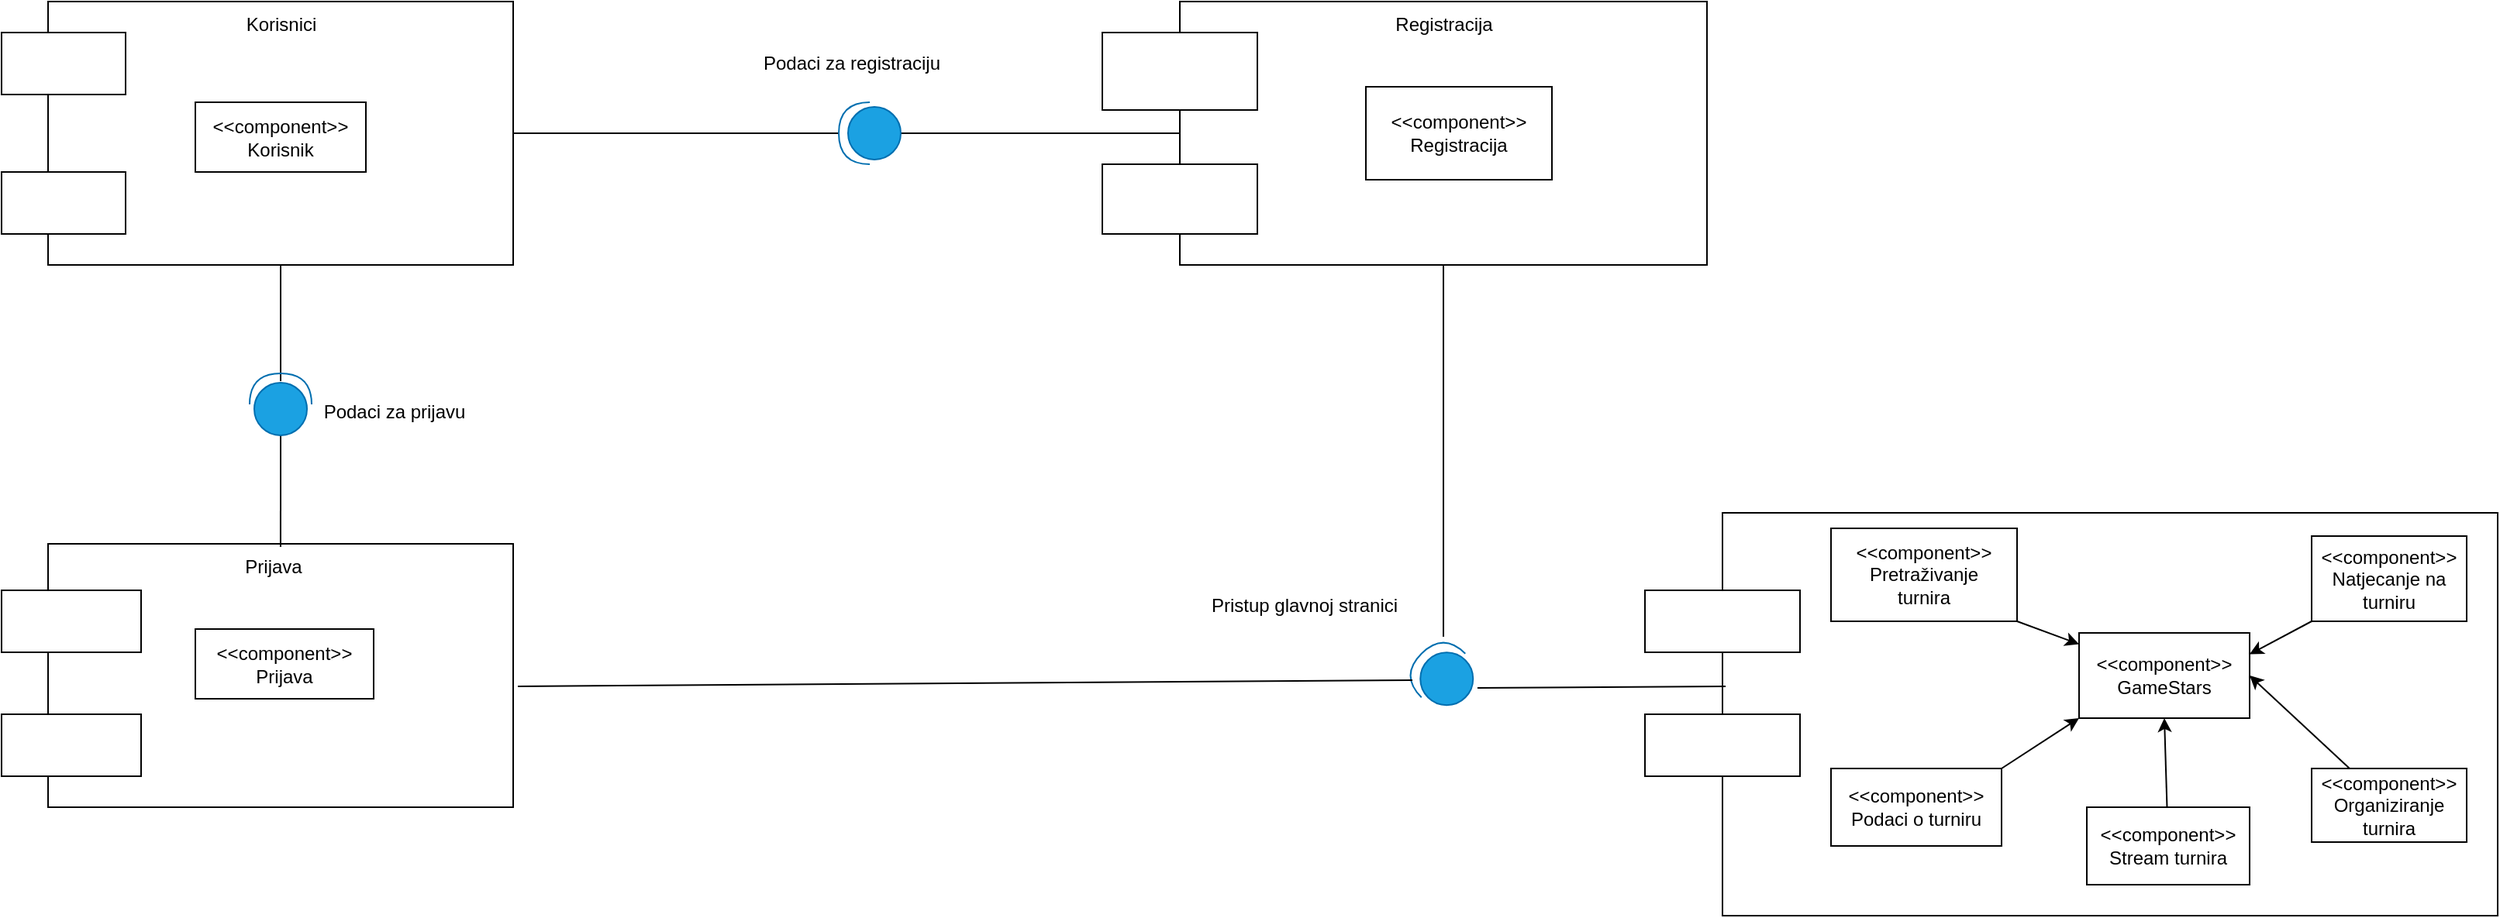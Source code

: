 <mxfile version="24.5.4" type="device">
  <diagram name="Page-1" id="tB17wN616VJsBFloNTNY">
    <mxGraphModel dx="555" dy="935" grid="1" gridSize="10" guides="1" tooltips="1" connect="1" arrows="1" fold="1" page="1" pageScale="1" pageWidth="900" pageHeight="1600" math="0" shadow="0">
      <root>
        <mxCell id="0" />
        <mxCell id="1" parent="0" />
        <mxCell id="14FmyEmeMZrpgVxtt077-1" value="" style="rounded=0;whiteSpace=wrap;html=1;" vertex="1" parent="1">
          <mxGeometry x="40" y="40" width="300" height="170" as="geometry" />
        </mxCell>
        <mxCell id="14FmyEmeMZrpgVxtt077-2" value="" style="rounded=0;whiteSpace=wrap;html=1;" vertex="1" parent="1">
          <mxGeometry x="10" y="60" width="80" height="40" as="geometry" />
        </mxCell>
        <mxCell id="14FmyEmeMZrpgVxtt077-3" value="" style="rounded=0;whiteSpace=wrap;html=1;" vertex="1" parent="1">
          <mxGeometry x="10" y="150" width="80" height="40" as="geometry" />
        </mxCell>
        <mxCell id="14FmyEmeMZrpgVxtt077-4" value="&amp;lt;&amp;lt;component&amp;gt;&amp;gt;&lt;br&gt;Korisnik" style="rounded=0;whiteSpace=wrap;html=1;" vertex="1" parent="1">
          <mxGeometry x="135" y="105" width="110" height="45" as="geometry" />
        </mxCell>
        <mxCell id="14FmyEmeMZrpgVxtt077-5" value="Korisnici" style="text;html=1;align=center;verticalAlign=middle;resizable=0;points=[];autosize=1;strokeColor=none;fillColor=none;" vertex="1" parent="1">
          <mxGeometry x="155" y="40" width="70" height="30" as="geometry" />
        </mxCell>
        <mxCell id="14FmyEmeMZrpgVxtt077-6" value="" style="rounded=0;whiteSpace=wrap;html=1;" vertex="1" parent="1">
          <mxGeometry x="40" y="390" width="300" height="170" as="geometry" />
        </mxCell>
        <mxCell id="14FmyEmeMZrpgVxtt077-7" value="" style="endArrow=none;html=1;rounded=0;entryX=0.5;entryY=1;entryDx=0;entryDy=0;exitX=1;exitY=0.5;exitDx=0;exitDy=0;exitPerimeter=0;" edge="1" parent="1" target="14FmyEmeMZrpgVxtt077-1">
          <mxGeometry width="50" height="50" relative="1" as="geometry">
            <mxPoint x="190" y="285" as="sourcePoint" />
            <mxPoint x="310" y="280" as="targetPoint" />
          </mxGeometry>
        </mxCell>
        <mxCell id="14FmyEmeMZrpgVxtt077-8" value="" style="endArrow=none;html=1;rounded=0;entryX=0;entryY=0.5;entryDx=0;entryDy=0;entryPerimeter=0;exitX=0.583;exitY=0.067;exitDx=0;exitDy=0;exitPerimeter=0;" edge="1" parent="1" source="14FmyEmeMZrpgVxtt077-19" target="14FmyEmeMZrpgVxtt077-42">
          <mxGeometry width="50" height="50" relative="1" as="geometry">
            <mxPoint x="190" y="380" as="sourcePoint" />
            <mxPoint x="190" y="320" as="targetPoint" />
          </mxGeometry>
        </mxCell>
        <mxCell id="14FmyEmeMZrpgVxtt077-9" value="Podaci za prijavu" style="text;html=1;align=center;verticalAlign=middle;resizable=0;points=[];autosize=1;strokeColor=none;fillColor=none;" vertex="1" parent="1">
          <mxGeometry x="207.5" y="290" width="110" height="30" as="geometry" />
        </mxCell>
        <mxCell id="14FmyEmeMZrpgVxtt077-10" value="" style="rounded=0;whiteSpace=wrap;html=1;" vertex="1" parent="1">
          <mxGeometry x="10" y="420" width="90" height="40" as="geometry" />
        </mxCell>
        <mxCell id="14FmyEmeMZrpgVxtt077-11" value="" style="rounded=0;whiteSpace=wrap;html=1;" vertex="1" parent="1">
          <mxGeometry x="10" y="500" width="90" height="40" as="geometry" />
        </mxCell>
        <mxCell id="14FmyEmeMZrpgVxtt077-12" value="&amp;lt;&amp;lt;component&amp;gt;&amp;gt;&lt;br&gt;Prijava" style="rounded=0;whiteSpace=wrap;html=1;" vertex="1" parent="1">
          <mxGeometry x="135" y="445" width="115" height="45" as="geometry" />
        </mxCell>
        <mxCell id="14FmyEmeMZrpgVxtt077-13" value="" style="endArrow=none;html=1;rounded=0;exitX=1;exitY=0.5;exitDx=0;exitDy=0;" edge="1" parent="1" source="14FmyEmeMZrpgVxtt077-1">
          <mxGeometry width="50" height="50" relative="1" as="geometry">
            <mxPoint x="260" y="330" as="sourcePoint" />
            <mxPoint x="550" y="125" as="targetPoint" />
          </mxGeometry>
        </mxCell>
        <mxCell id="14FmyEmeMZrpgVxtt077-14" value="" style="rounded=0;whiteSpace=wrap;html=1;" vertex="1" parent="1">
          <mxGeometry x="770" y="40" width="340" height="170" as="geometry" />
        </mxCell>
        <mxCell id="14FmyEmeMZrpgVxtt077-15" value="" style="endArrow=none;html=1;rounded=0;exitX=1;exitY=0.5;exitDx=0;exitDy=0;entryX=0;entryY=0.5;entryDx=0;entryDy=0;" edge="1" parent="1" target="14FmyEmeMZrpgVxtt077-14">
          <mxGeometry width="50" height="50" relative="1" as="geometry">
            <mxPoint x="590" y="125" as="sourcePoint" />
            <mxPoint x="670" y="280" as="targetPoint" />
          </mxGeometry>
        </mxCell>
        <mxCell id="14FmyEmeMZrpgVxtt077-16" value="" style="rounded=0;whiteSpace=wrap;html=1;" vertex="1" parent="1">
          <mxGeometry x="720" y="60" width="100" height="50" as="geometry" />
        </mxCell>
        <mxCell id="14FmyEmeMZrpgVxtt077-17" value="" style="rounded=0;whiteSpace=wrap;html=1;" vertex="1" parent="1">
          <mxGeometry x="720" y="145" width="100" height="45" as="geometry" />
        </mxCell>
        <mxCell id="14FmyEmeMZrpgVxtt077-18" value="&lt;div&gt;&amp;lt;&amp;lt;component&amp;gt;&amp;gt;&lt;/div&gt;&lt;div&gt;Registracija&lt;/div&gt;" style="rounded=0;whiteSpace=wrap;html=1;" vertex="1" parent="1">
          <mxGeometry x="890" y="95" width="120" height="60" as="geometry" />
        </mxCell>
        <mxCell id="14FmyEmeMZrpgVxtt077-19" value="Prijava" style="text;html=1;align=center;verticalAlign=middle;resizable=0;points=[];autosize=1;strokeColor=none;fillColor=none;" vertex="1" parent="1">
          <mxGeometry x="155" y="390" width="60" height="30" as="geometry" />
        </mxCell>
        <mxCell id="14FmyEmeMZrpgVxtt077-20" value="Registracija" style="text;html=1;align=center;verticalAlign=middle;resizable=0;points=[];autosize=1;strokeColor=none;fillColor=none;" vertex="1" parent="1">
          <mxGeometry x="895" y="40" width="90" height="30" as="geometry" />
        </mxCell>
        <mxCell id="14FmyEmeMZrpgVxtt077-21" value="Podaci za registraciju" style="text;html=1;align=center;verticalAlign=middle;resizable=0;points=[];autosize=1;strokeColor=none;fillColor=none;" vertex="1" parent="1">
          <mxGeometry x="487.5" y="65" width="140" height="30" as="geometry" />
        </mxCell>
        <mxCell id="14FmyEmeMZrpgVxtt077-22" value="" style="endArrow=none;html=1;rounded=0;entryX=0.5;entryY=1;entryDx=0;entryDy=0;exitX=0.942;exitY=0.942;exitDx=0;exitDy=0;exitPerimeter=0;" edge="1" parent="1" source="14FmyEmeMZrpgVxtt077-24" target="14FmyEmeMZrpgVxtt077-14">
          <mxGeometry width="50" height="50" relative="1" as="geometry">
            <mxPoint x="940" y="400" as="sourcePoint" />
            <mxPoint x="670" y="280" as="targetPoint" />
          </mxGeometry>
        </mxCell>
        <mxCell id="14FmyEmeMZrpgVxtt077-23" value="" style="shape=providedRequiredInterface;html=1;verticalLabelPosition=bottom;sketch=0;direction=west;fillColor=#1ba1e2;fontColor=#ffffff;strokeColor=#006EAF;" vertex="1" parent="1">
          <mxGeometry x="550" y="105" width="40" height="40" as="geometry" />
        </mxCell>
        <mxCell id="14FmyEmeMZrpgVxtt077-24" value="" style="shape=providedRequiredInterface;html=1;verticalLabelPosition=bottom;sketch=0;direction=west;rotation=45;fillColor=#1ba1e2;fontColor=#ffffff;strokeColor=#006EAF;" vertex="1" parent="1">
          <mxGeometry x="920" y="455" width="40" height="40" as="geometry" />
        </mxCell>
        <mxCell id="14FmyEmeMZrpgVxtt077-25" value="" style="endArrow=none;html=1;rounded=0;exitX=1.01;exitY=0.541;exitDx=0;exitDy=0;exitPerimeter=0;entryX=0.801;entryY=0.093;entryDx=0;entryDy=0;entryPerimeter=0;" edge="1" parent="1" source="14FmyEmeMZrpgVxtt077-6" target="14FmyEmeMZrpgVxtt077-24">
          <mxGeometry width="50" height="50" relative="1" as="geometry">
            <mxPoint x="620" y="330" as="sourcePoint" />
            <mxPoint x="870" y="430" as="targetPoint" />
          </mxGeometry>
        </mxCell>
        <mxCell id="14FmyEmeMZrpgVxtt077-26" value="Pristup glavnoj stranici" style="text;html=1;align=center;verticalAlign=middle;resizable=0;points=[];autosize=1;strokeColor=none;fillColor=none;" vertex="1" parent="1">
          <mxGeometry x="775" y="415" width="150" height="30" as="geometry" />
        </mxCell>
        <mxCell id="14FmyEmeMZrpgVxtt077-27" value="" style="rounded=0;whiteSpace=wrap;html=1;" vertex="1" parent="1">
          <mxGeometry x="1120" y="370" width="500" height="260" as="geometry" />
        </mxCell>
        <mxCell id="14FmyEmeMZrpgVxtt077-28" value="" style="endArrow=none;html=1;rounded=0;exitX=-0.03;exitY=0.747;exitDx=0;exitDy=0;exitPerimeter=0;entryX=0.004;entryY=0.431;entryDx=0;entryDy=0;entryPerimeter=0;" edge="1" parent="1" source="14FmyEmeMZrpgVxtt077-24" target="14FmyEmeMZrpgVxtt077-27">
          <mxGeometry width="50" height="50" relative="1" as="geometry">
            <mxPoint x="1010" y="430" as="sourcePoint" />
            <mxPoint x="1060" y="380" as="targetPoint" />
          </mxGeometry>
        </mxCell>
        <mxCell id="14FmyEmeMZrpgVxtt077-29" value="" style="rounded=0;whiteSpace=wrap;html=1;" vertex="1" parent="1">
          <mxGeometry x="1070" y="420" width="100" height="40" as="geometry" />
        </mxCell>
        <mxCell id="14FmyEmeMZrpgVxtt077-30" value="" style="rounded=0;whiteSpace=wrap;html=1;" vertex="1" parent="1">
          <mxGeometry x="1070" y="500" width="100" height="40" as="geometry" />
        </mxCell>
        <mxCell id="14FmyEmeMZrpgVxtt077-31" value="&amp;lt;&amp;lt;component&amp;gt;&amp;gt;&lt;br&gt;GameStars" style="rounded=0;whiteSpace=wrap;html=1;" vertex="1" parent="1">
          <mxGeometry x="1350" y="447.5" width="110" height="55" as="geometry" />
        </mxCell>
        <mxCell id="14FmyEmeMZrpgVxtt077-32" value="&amp;lt;&amp;lt;component&amp;gt;&amp;gt;&lt;br&gt;&lt;div&gt;Natjecanje na &lt;br&gt;&lt;/div&gt;&lt;div&gt;turniru&lt;br&gt;&lt;/div&gt;" style="rounded=0;whiteSpace=wrap;html=1;" vertex="1" parent="1">
          <mxGeometry x="1500" y="385" width="100" height="55" as="geometry" />
        </mxCell>
        <mxCell id="14FmyEmeMZrpgVxtt077-33" value="&amp;lt;&amp;lt;component&amp;gt;&amp;gt;&lt;div&gt;Organiziranje&lt;/div&gt;&lt;div&gt;turnira&lt;br&gt;&lt;/div&gt;" style="rounded=0;whiteSpace=wrap;html=1;" vertex="1" parent="1">
          <mxGeometry x="1500" y="535" width="100" height="47.5" as="geometry" />
        </mxCell>
        <mxCell id="14FmyEmeMZrpgVxtt077-34" value="&amp;lt;&amp;lt;component&amp;gt;&amp;gt;&lt;br&gt;Stream turnira" style="rounded=0;whiteSpace=wrap;html=1;" vertex="1" parent="1">
          <mxGeometry x="1355" y="560" width="105" height="50" as="geometry" />
        </mxCell>
        <mxCell id="14FmyEmeMZrpgVxtt077-35" value="&lt;div&gt;&amp;lt;&amp;lt;component&amp;gt;&amp;gt;&lt;/div&gt;&lt;div&gt;Podaci o turniru&lt;/div&gt;" style="rounded=0;whiteSpace=wrap;html=1;" vertex="1" parent="1">
          <mxGeometry x="1190" y="535" width="110" height="50" as="geometry" />
        </mxCell>
        <mxCell id="14FmyEmeMZrpgVxtt077-36" value="&amp;lt;&amp;lt;component&amp;gt;&amp;gt;&lt;br&gt;Pretraživanje&lt;br&gt;turnira" style="rounded=0;whiteSpace=wrap;html=1;" vertex="1" parent="1">
          <mxGeometry x="1190" y="380" width="120" height="60" as="geometry" />
        </mxCell>
        <mxCell id="14FmyEmeMZrpgVxtt077-37" value="" style="endArrow=classic;html=1;rounded=0;exitX=1;exitY=1;exitDx=0;exitDy=0;" edge="1" parent="1" source="14FmyEmeMZrpgVxtt077-36" target="14FmyEmeMZrpgVxtt077-31">
          <mxGeometry width="50" height="50" relative="1" as="geometry">
            <mxPoint x="1010" y="430" as="sourcePoint" />
            <mxPoint x="1060" y="380" as="targetPoint" />
          </mxGeometry>
        </mxCell>
        <mxCell id="14FmyEmeMZrpgVxtt077-38" value="" style="endArrow=classic;html=1;rounded=0;exitX=1;exitY=0;exitDx=0;exitDy=0;entryX=0;entryY=1;entryDx=0;entryDy=0;" edge="1" parent="1" source="14FmyEmeMZrpgVxtt077-35" target="14FmyEmeMZrpgVxtt077-31">
          <mxGeometry width="50" height="50" relative="1" as="geometry">
            <mxPoint x="1010" y="430" as="sourcePoint" />
            <mxPoint x="1060" y="380" as="targetPoint" />
          </mxGeometry>
        </mxCell>
        <mxCell id="14FmyEmeMZrpgVxtt077-39" value="" style="endArrow=classic;html=1;rounded=0;entryX=0.5;entryY=1;entryDx=0;entryDy=0;" edge="1" parent="1" source="14FmyEmeMZrpgVxtt077-34" target="14FmyEmeMZrpgVxtt077-31">
          <mxGeometry width="50" height="50" relative="1" as="geometry">
            <mxPoint x="1385" y="560" as="sourcePoint" />
            <mxPoint x="1060" y="380" as="targetPoint" />
          </mxGeometry>
        </mxCell>
        <mxCell id="14FmyEmeMZrpgVxtt077-40" value="" style="endArrow=classic;html=1;rounded=0;exitX=0;exitY=1;exitDx=0;exitDy=0;entryX=1;entryY=0.25;entryDx=0;entryDy=0;" edge="1" parent="1" source="14FmyEmeMZrpgVxtt077-32" target="14FmyEmeMZrpgVxtt077-31">
          <mxGeometry width="50" height="50" relative="1" as="geometry">
            <mxPoint x="1010" y="430" as="sourcePoint" />
            <mxPoint x="1060" y="380" as="targetPoint" />
          </mxGeometry>
        </mxCell>
        <mxCell id="14FmyEmeMZrpgVxtt077-41" value="" style="endArrow=classic;html=1;rounded=0;entryX=1;entryY=0.5;entryDx=0;entryDy=0;" edge="1" parent="1" source="14FmyEmeMZrpgVxtt077-33" target="14FmyEmeMZrpgVxtt077-31">
          <mxGeometry width="50" height="50" relative="1" as="geometry">
            <mxPoint x="1010" y="430" as="sourcePoint" />
            <mxPoint x="1060" y="380" as="targetPoint" />
          </mxGeometry>
        </mxCell>
        <mxCell id="14FmyEmeMZrpgVxtt077-42" value="" style="shape=providedRequiredInterface;html=1;verticalLabelPosition=bottom;sketch=0;direction=north;fillColor=#1ba1e2;fontColor=#ffffff;strokeColor=#006EAF;" vertex="1" parent="1">
          <mxGeometry x="170" y="280" width="40" height="40" as="geometry" />
        </mxCell>
      </root>
    </mxGraphModel>
  </diagram>
</mxfile>
